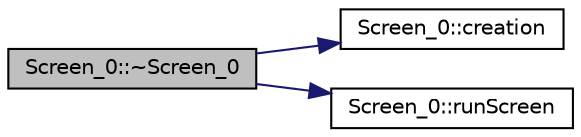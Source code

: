 digraph "Screen_0::~Screen_0"
{
  edge [fontname="Helvetica",fontsize="10",labelfontname="Helvetica",labelfontsize="10"];
  node [fontname="Helvetica",fontsize="10",shape=record];
  rankdir="LR";
  Node1 [label="Screen_0::~Screen_0",height=0.2,width=0.4,color="black", fillcolor="grey75", style="filled", fontcolor="black"];
  Node1 -> Node2 [color="midnightblue",fontsize="10",style="solid",fontname="Helvetica"];
  Node2 [label="Screen_0::creation",height=0.2,width=0.4,color="black", fillcolor="white", style="filled",URL="$class_screen__0.html#aedaf055321ad63a3bd2e23d65a6aec45"];
  Node1 -> Node3 [color="midnightblue",fontsize="10",style="solid",fontname="Helvetica"];
  Node3 [label="Screen_0::runScreen",height=0.2,width=0.4,color="black", fillcolor="white", style="filled",URL="$class_screen__0.html#ac649cf14d66ddc24e102f69ecbaa6089"];
}
